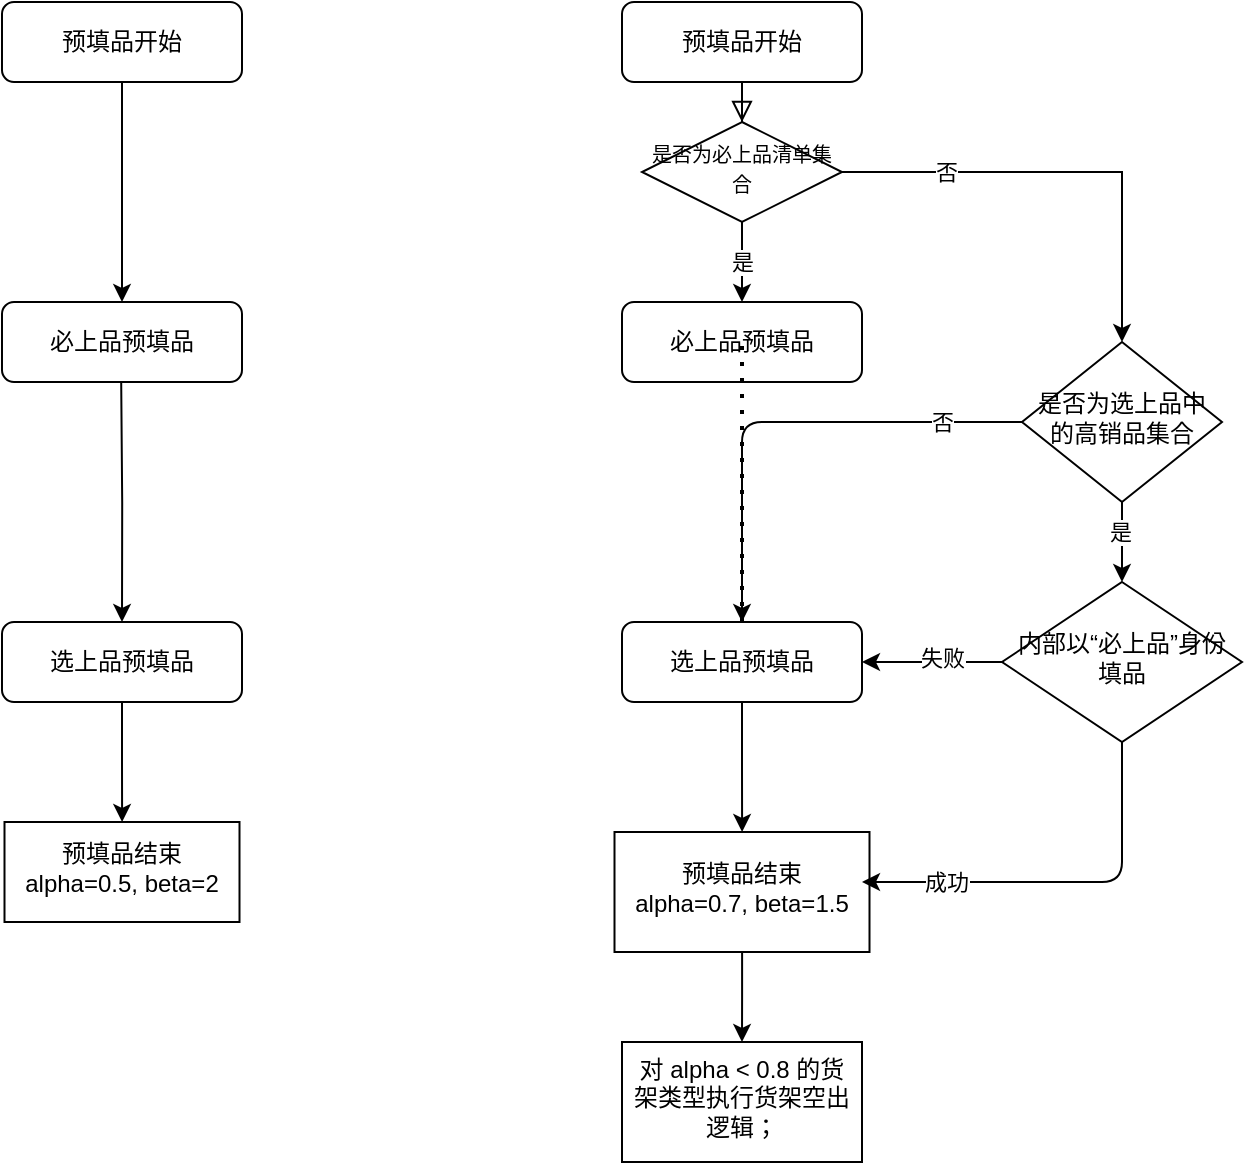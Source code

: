 <mxfile version="14.4.3" type="github">
  <diagram id="C5RBs43oDa-KdzZeNtuy" name="Page-1">
    <mxGraphModel dx="1466" dy="810" grid="1" gridSize="10" guides="1" tooltips="1" connect="1" arrows="1" fold="1" page="1" pageScale="1" pageWidth="827" pageHeight="1169" math="0" shadow="0">
      <root>
        <mxCell id="WIyWlLk6GJQsqaUBKTNV-0" />
        <mxCell id="WIyWlLk6GJQsqaUBKTNV-1" parent="WIyWlLk6GJQsqaUBKTNV-0" />
        <mxCell id="WIyWlLk6GJQsqaUBKTNV-2" value="" style="rounded=0;html=1;jettySize=auto;orthogonalLoop=1;fontSize=11;endArrow=block;endFill=0;endSize=8;strokeWidth=1;shadow=0;labelBackgroundColor=none;edgeStyle=orthogonalEdgeStyle;" parent="WIyWlLk6GJQsqaUBKTNV-1" source="WIyWlLk6GJQsqaUBKTNV-3" target="WIyWlLk6GJQsqaUBKTNV-6" edge="1">
          <mxGeometry relative="1" as="geometry" />
        </mxCell>
        <mxCell id="WIyWlLk6GJQsqaUBKTNV-3" value="预填品开始" style="rounded=1;whiteSpace=wrap;html=1;fontSize=12;glass=0;strokeWidth=1;shadow=0;" parent="WIyWlLk6GJQsqaUBKTNV-1" vertex="1">
          <mxGeometry x="430" y="110" width="120" height="40" as="geometry" />
        </mxCell>
        <mxCell id="rrQssJVCVISxwguiwQYR-0" value="是" style="edgeStyle=orthogonalEdgeStyle;rounded=0;orthogonalLoop=1;jettySize=auto;html=1;" edge="1" parent="WIyWlLk6GJQsqaUBKTNV-1" source="WIyWlLk6GJQsqaUBKTNV-6" target="WIyWlLk6GJQsqaUBKTNV-7">
          <mxGeometry relative="1" as="geometry" />
        </mxCell>
        <mxCell id="rrQssJVCVISxwguiwQYR-4" value="" style="edgeStyle=orthogonalEdgeStyle;rounded=0;orthogonalLoop=1;jettySize=auto;html=1;" edge="1" parent="WIyWlLk6GJQsqaUBKTNV-1" source="WIyWlLk6GJQsqaUBKTNV-6" target="rrQssJVCVISxwguiwQYR-3">
          <mxGeometry relative="1" as="geometry" />
        </mxCell>
        <mxCell id="rrQssJVCVISxwguiwQYR-32" value="否" style="edgeLabel;html=1;align=center;verticalAlign=middle;resizable=0;points=[];" vertex="1" connectable="0" parent="rrQssJVCVISxwguiwQYR-4">
          <mxGeometry x="-0.436" y="2" relative="1" as="geometry">
            <mxPoint x="-11.67" y="2" as="offset" />
          </mxGeometry>
        </mxCell>
        <mxCell id="WIyWlLk6GJQsqaUBKTNV-6" value="&lt;font style=&quot;font-size: 10px&quot;&gt;是否为必上品清单集合&lt;/font&gt;" style="rhombus;whiteSpace=wrap;html=1;shadow=0;fontFamily=Helvetica;fontSize=12;align=center;strokeWidth=1;spacing=6;spacingTop=-4;" parent="WIyWlLk6GJQsqaUBKTNV-1" vertex="1">
          <mxGeometry x="440" y="170" width="100" height="50" as="geometry" />
        </mxCell>
        <mxCell id="WIyWlLk6GJQsqaUBKTNV-7" value="必上品预填品" style="rounded=1;whiteSpace=wrap;html=1;fontSize=12;glass=0;strokeWidth=1;shadow=0;" parent="WIyWlLk6GJQsqaUBKTNV-1" vertex="1">
          <mxGeometry x="430" y="260" width="120" height="40" as="geometry" />
        </mxCell>
        <mxCell id="rrQssJVCVISxwguiwQYR-8" value="" style="edgeStyle=orthogonalEdgeStyle;rounded=0;orthogonalLoop=1;jettySize=auto;html=1;" edge="1" parent="WIyWlLk6GJQsqaUBKTNV-1" source="rrQssJVCVISxwguiwQYR-3" target="rrQssJVCVISxwguiwQYR-7">
          <mxGeometry relative="1" as="geometry" />
        </mxCell>
        <mxCell id="rrQssJVCVISxwguiwQYR-23" value="是" style="edgeLabel;html=1;align=center;verticalAlign=middle;resizable=0;points=[];" vertex="1" connectable="0" parent="rrQssJVCVISxwguiwQYR-8">
          <mxGeometry x="-0.249" y="-1" relative="1" as="geometry">
            <mxPoint as="offset" />
          </mxGeometry>
        </mxCell>
        <mxCell id="rrQssJVCVISxwguiwQYR-3" value="是否为选上品中的高销品集合" style="rhombus;whiteSpace=wrap;html=1;shadow=0;strokeWidth=1;spacing=6;spacingTop=-4;" vertex="1" parent="WIyWlLk6GJQsqaUBKTNV-1">
          <mxGeometry x="630" y="280" width="100" height="80" as="geometry" />
        </mxCell>
        <mxCell id="rrQssJVCVISxwguiwQYR-26" value="" style="edgeStyle=orthogonalEdgeStyle;rounded=0;orthogonalLoop=1;jettySize=auto;html=1;" edge="1" parent="WIyWlLk6GJQsqaUBKTNV-1" source="rrQssJVCVISxwguiwQYR-7" target="rrQssJVCVISxwguiwQYR-19">
          <mxGeometry relative="1" as="geometry" />
        </mxCell>
        <mxCell id="rrQssJVCVISxwguiwQYR-27" value="失败" style="edgeLabel;html=1;align=center;verticalAlign=middle;resizable=0;points=[];" vertex="1" connectable="0" parent="rrQssJVCVISxwguiwQYR-26">
          <mxGeometry x="-0.124" y="-2" relative="1" as="geometry">
            <mxPoint as="offset" />
          </mxGeometry>
        </mxCell>
        <mxCell id="rrQssJVCVISxwguiwQYR-7" value="内部以“必上品”身份填品" style="rhombus;whiteSpace=wrap;html=1;shadow=0;strokeWidth=1;spacing=6;spacingTop=-4;" vertex="1" parent="WIyWlLk6GJQsqaUBKTNV-1">
          <mxGeometry x="620" y="400" width="120" height="80" as="geometry" />
        </mxCell>
        <mxCell id="rrQssJVCVISxwguiwQYR-41" value="" style="edgeStyle=orthogonalEdgeStyle;rounded=0;orthogonalLoop=1;jettySize=auto;html=1;" edge="1" parent="WIyWlLk6GJQsqaUBKTNV-1" source="rrQssJVCVISxwguiwQYR-9" target="rrQssJVCVISxwguiwQYR-40">
          <mxGeometry relative="1" as="geometry" />
        </mxCell>
        <mxCell id="rrQssJVCVISxwguiwQYR-9" value="预填品结束&lt;br&gt;alpha=0.7, beta=1.5" style="whiteSpace=wrap;html=1;shadow=0;strokeWidth=1;spacing=6;spacingTop=-4;" vertex="1" parent="WIyWlLk6GJQsqaUBKTNV-1">
          <mxGeometry x="426.25" y="525" width="127.5" height="60" as="geometry" />
        </mxCell>
        <mxCell id="rrQssJVCVISxwguiwQYR-29" value="" style="edgeStyle=orthogonalEdgeStyle;rounded=0;orthogonalLoop=1;jettySize=auto;html=1;" edge="1" parent="WIyWlLk6GJQsqaUBKTNV-1" source="rrQssJVCVISxwguiwQYR-19" target="rrQssJVCVISxwguiwQYR-9">
          <mxGeometry relative="1" as="geometry" />
        </mxCell>
        <mxCell id="rrQssJVCVISxwguiwQYR-19" value="选上品预填品" style="rounded=1;whiteSpace=wrap;html=1;fontSize=12;glass=0;strokeWidth=1;shadow=0;" vertex="1" parent="WIyWlLk6GJQsqaUBKTNV-1">
          <mxGeometry x="430" y="420" width="120" height="40" as="geometry" />
        </mxCell>
        <mxCell id="rrQssJVCVISxwguiwQYR-24" value="" style="endArrow=classic;html=1;entryX=0.5;entryY=0;entryDx=0;entryDy=0;exitX=0;exitY=0.5;exitDx=0;exitDy=0;" edge="1" parent="WIyWlLk6GJQsqaUBKTNV-1" source="rrQssJVCVISxwguiwQYR-3" target="rrQssJVCVISxwguiwQYR-19">
          <mxGeometry width="50" height="50" relative="1" as="geometry">
            <mxPoint x="600" y="370" as="sourcePoint" />
            <mxPoint x="650" y="320" as="targetPoint" />
            <Array as="points">
              <mxPoint x="490" y="320" />
            </Array>
          </mxGeometry>
        </mxCell>
        <mxCell id="rrQssJVCVISxwguiwQYR-25" value="否" style="edgeLabel;html=1;align=center;verticalAlign=middle;resizable=0;points=[];" vertex="1" connectable="0" parent="rrQssJVCVISxwguiwQYR-24">
          <mxGeometry x="-0.385" y="-1" relative="1" as="geometry">
            <mxPoint x="34.17" y="1" as="offset" />
          </mxGeometry>
        </mxCell>
        <mxCell id="rrQssJVCVISxwguiwQYR-28" value="" style="endArrow=classic;html=1;exitX=0.5;exitY=1;exitDx=0;exitDy=0;" edge="1" parent="WIyWlLk6GJQsqaUBKTNV-1" source="rrQssJVCVISxwguiwQYR-7">
          <mxGeometry width="50" height="50" relative="1" as="geometry">
            <mxPoint x="690" y="530" as="sourcePoint" />
            <mxPoint x="550" y="550" as="targetPoint" />
            <Array as="points">
              <mxPoint x="680" y="550" />
            </Array>
          </mxGeometry>
        </mxCell>
        <mxCell id="rrQssJVCVISxwguiwQYR-31" value="成功" style="edgeLabel;html=1;align=center;verticalAlign=middle;resizable=0;points=[];" vertex="1" connectable="0" parent="rrQssJVCVISxwguiwQYR-28">
          <mxGeometry x="0.25" relative="1" as="geometry">
            <mxPoint x="-33.1" as="offset" />
          </mxGeometry>
        </mxCell>
        <mxCell id="rrQssJVCVISxwguiwQYR-30" value="" style="endArrow=none;dashed=1;html=1;dashPattern=1 3;strokeWidth=2;" edge="1" parent="WIyWlLk6GJQsqaUBKTNV-1">
          <mxGeometry width="50" height="50" relative="1" as="geometry">
            <mxPoint x="490" y="420" as="sourcePoint" />
            <mxPoint x="490" y="280" as="targetPoint" />
          </mxGeometry>
        </mxCell>
        <mxCell id="rrQssJVCVISxwguiwQYR-36" value="" style="edgeStyle=orthogonalEdgeStyle;rounded=0;orthogonalLoop=1;jettySize=auto;html=1;" edge="1" parent="WIyWlLk6GJQsqaUBKTNV-1" source="rrQssJVCVISxwguiwQYR-33" target="rrQssJVCVISxwguiwQYR-34">
          <mxGeometry relative="1" as="geometry" />
        </mxCell>
        <mxCell id="rrQssJVCVISxwguiwQYR-33" value="预填品开始" style="rounded=1;whiteSpace=wrap;html=1;fontSize=12;glass=0;strokeWidth=1;shadow=0;" vertex="1" parent="WIyWlLk6GJQsqaUBKTNV-1">
          <mxGeometry x="120" y="110" width="120" height="40" as="geometry" />
        </mxCell>
        <mxCell id="rrQssJVCVISxwguiwQYR-34" value="必上品预填品" style="rounded=1;whiteSpace=wrap;html=1;fontSize=12;glass=0;strokeWidth=1;shadow=0;" vertex="1" parent="WIyWlLk6GJQsqaUBKTNV-1">
          <mxGeometry x="120" y="260" width="120" height="40" as="geometry" />
        </mxCell>
        <mxCell id="rrQssJVCVISxwguiwQYR-39" value="" style="edgeStyle=orthogonalEdgeStyle;rounded=0;orthogonalLoop=1;jettySize=auto;html=1;" edge="1" parent="WIyWlLk6GJQsqaUBKTNV-1" source="rrQssJVCVISxwguiwQYR-35" target="rrQssJVCVISxwguiwQYR-38">
          <mxGeometry relative="1" as="geometry" />
        </mxCell>
        <mxCell id="rrQssJVCVISxwguiwQYR-35" value="选上品预填品" style="rounded=1;whiteSpace=wrap;html=1;fontSize=12;glass=0;strokeWidth=1;shadow=0;" vertex="1" parent="WIyWlLk6GJQsqaUBKTNV-1">
          <mxGeometry x="120" y="420" width="120" height="40" as="geometry" />
        </mxCell>
        <mxCell id="rrQssJVCVISxwguiwQYR-37" value="" style="edgeStyle=orthogonalEdgeStyle;rounded=0;orthogonalLoop=1;jettySize=auto;html=1;entryX=0.5;entryY=0;entryDx=0;entryDy=0;" edge="1" parent="WIyWlLk6GJQsqaUBKTNV-1" target="rrQssJVCVISxwguiwQYR-35">
          <mxGeometry relative="1" as="geometry">
            <mxPoint x="179.6" y="300" as="sourcePoint" />
            <mxPoint x="179.6" y="410" as="targetPoint" />
          </mxGeometry>
        </mxCell>
        <mxCell id="rrQssJVCVISxwguiwQYR-38" value="预填品结束&lt;br&gt;alpha=0.5, beta=2" style="whiteSpace=wrap;html=1;shadow=0;strokeWidth=1;spacing=6;spacingTop=-4;" vertex="1" parent="WIyWlLk6GJQsqaUBKTNV-1">
          <mxGeometry x="121.25" y="520" width="117.5" height="50" as="geometry" />
        </mxCell>
        <mxCell id="rrQssJVCVISxwguiwQYR-40" value="对 alpha &amp;lt; 0.8 的货架类型执行货架空出逻辑；" style="whiteSpace=wrap;html=1;shadow=0;strokeWidth=1;spacing=6;spacingTop=-4;" vertex="1" parent="WIyWlLk6GJQsqaUBKTNV-1">
          <mxGeometry x="430" y="630" width="120" height="60" as="geometry" />
        </mxCell>
      </root>
    </mxGraphModel>
  </diagram>
</mxfile>

